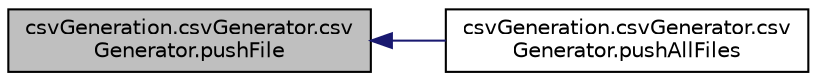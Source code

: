 digraph "csvGeneration.csvGenerator.csvGenerator.pushFile"
{
  edge [fontname="Helvetica",fontsize="10",labelfontname="Helvetica",labelfontsize="10"];
  node [fontname="Helvetica",fontsize="10",shape=record];
  rankdir="LR";
  Node1 [label="csvGeneration.csvGenerator.csv\lGenerator.pushFile",height=0.2,width=0.4,color="black", fillcolor="grey75", style="filled", fontcolor="black"];
  Node1 -> Node2 [dir="back",color="midnightblue",fontsize="10",style="solid",fontname="Helvetica"];
  Node2 [label="csvGeneration.csvGenerator.csv\lGenerator.pushAllFiles",height=0.2,width=0.4,color="black", fillcolor="white", style="filled",URL="$classcsv_generation_1_1csv_generator_1_1csv_generator.html#a92daf02cfa0a03cb1605e82c9fc87f17"];
}
